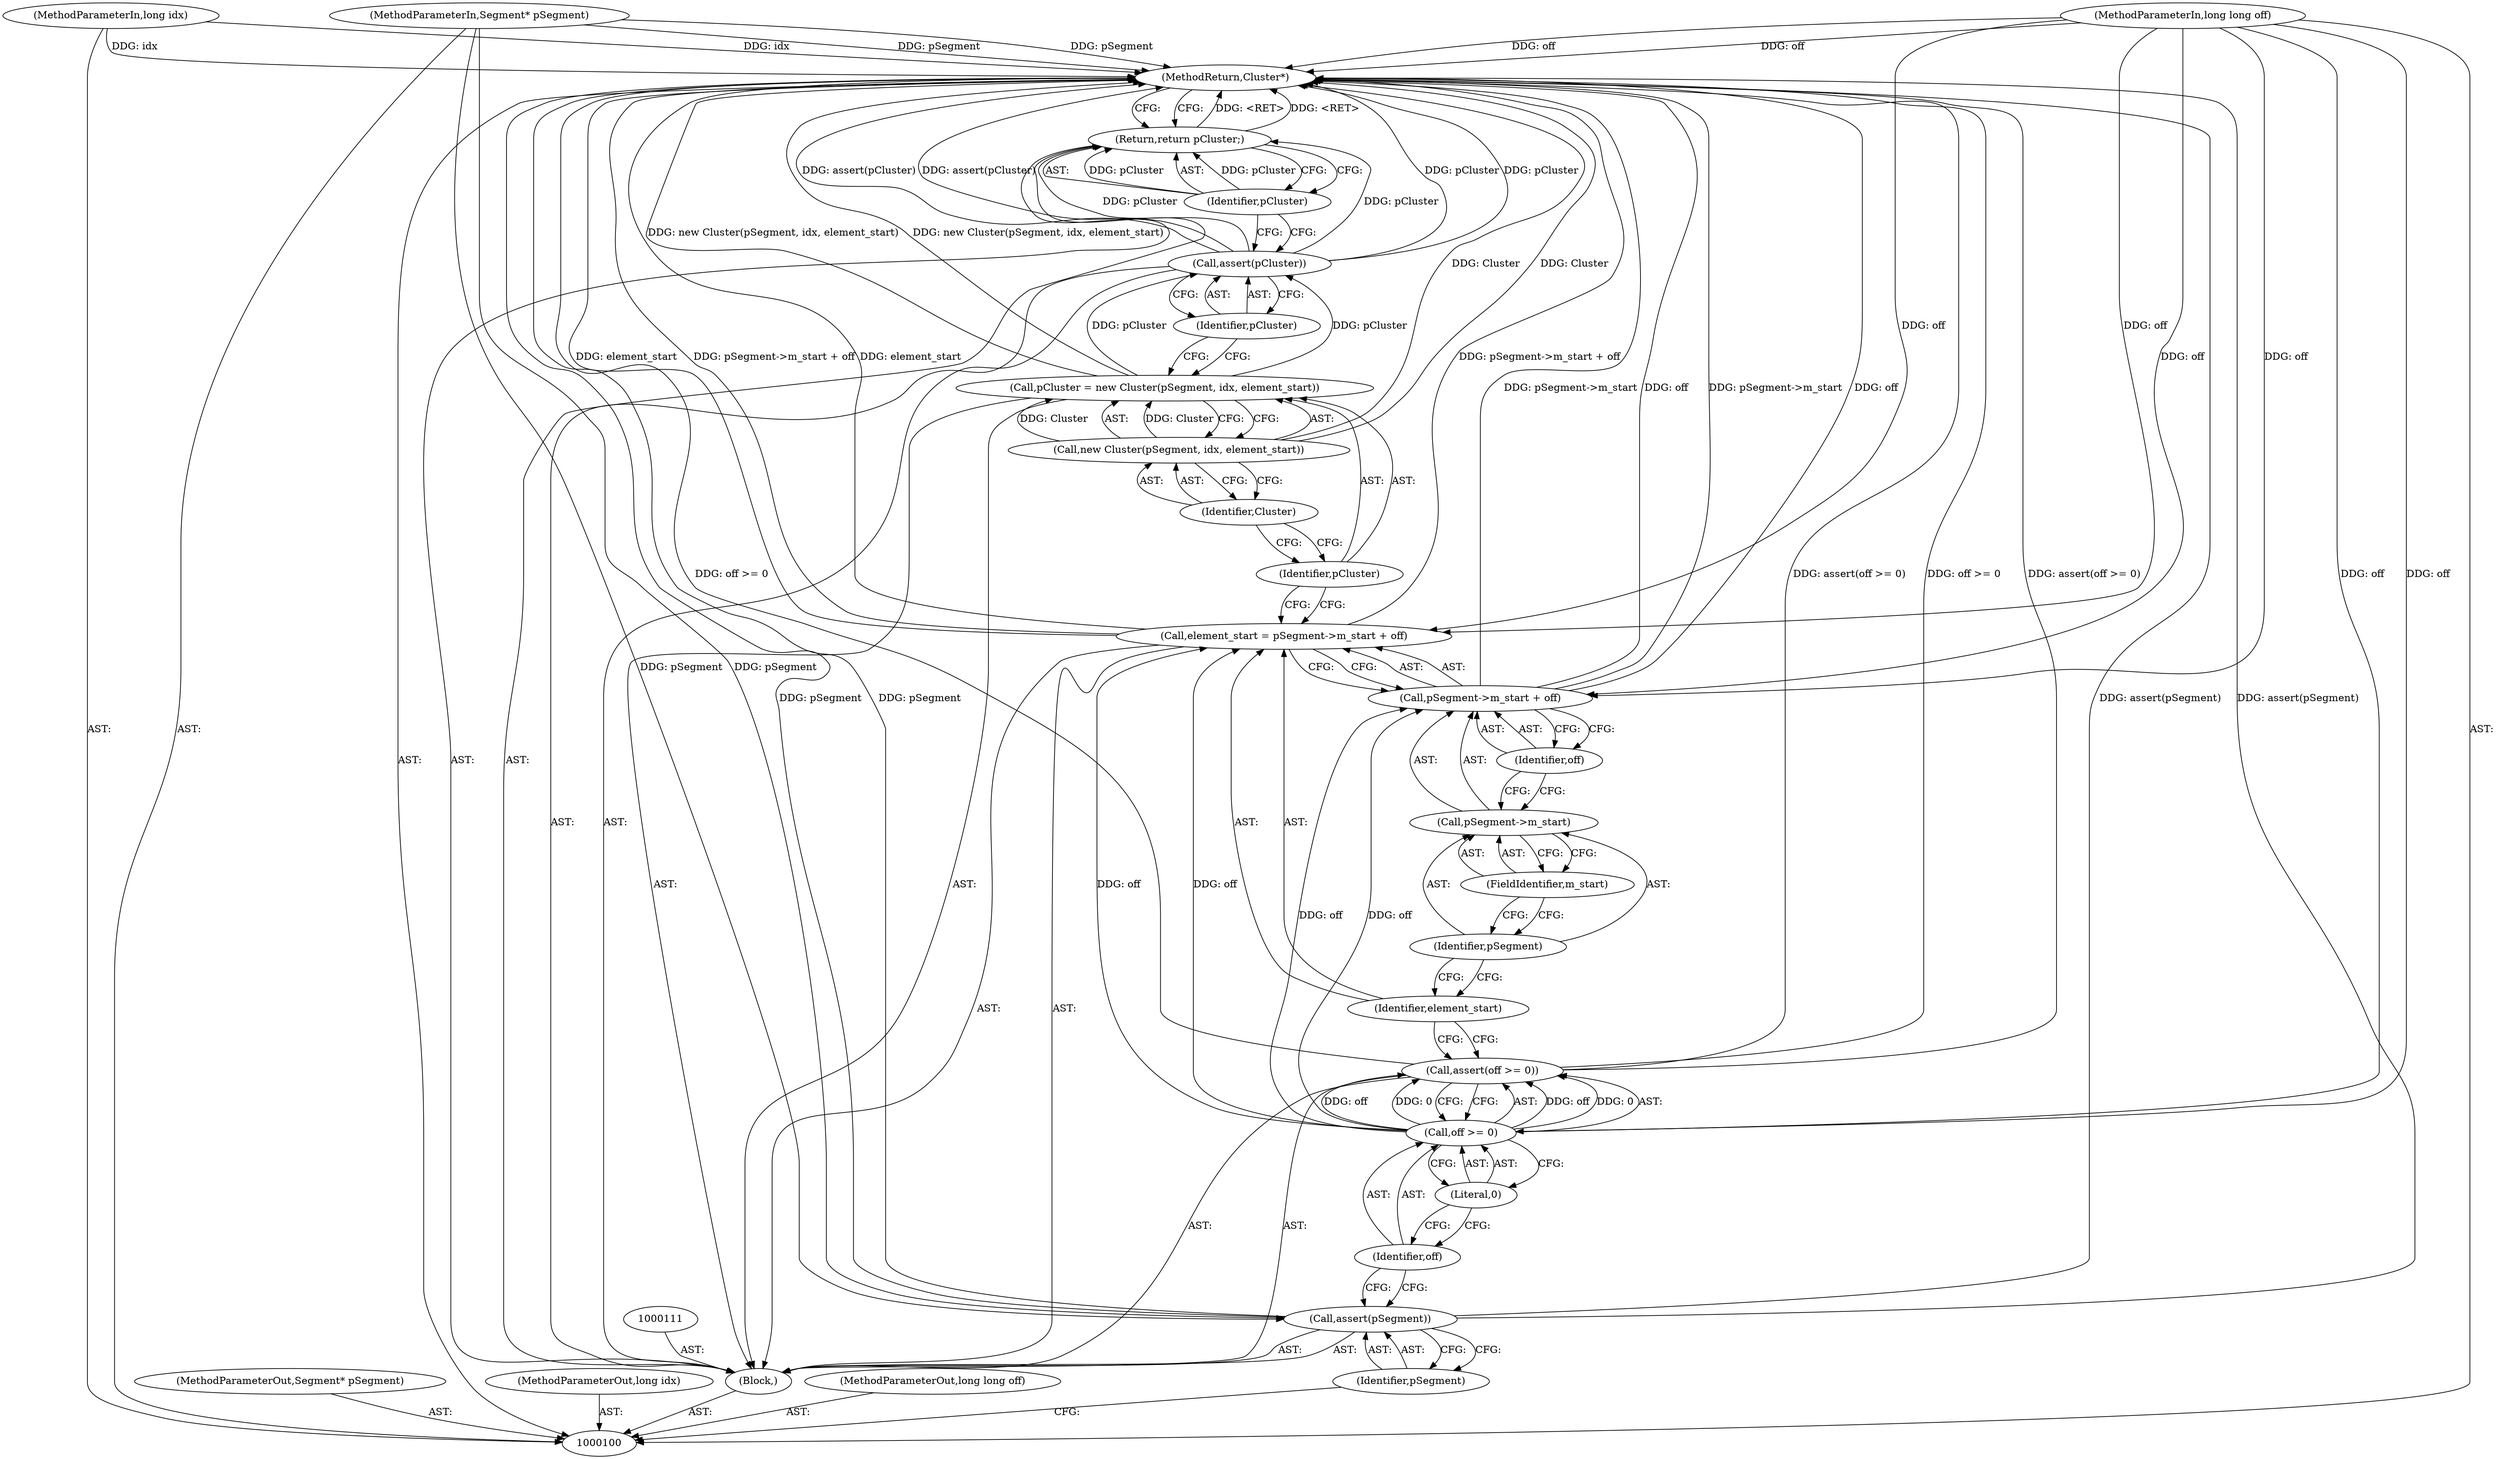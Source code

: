 digraph "1_Android_cc274e2abe8b2a6698a5c47d8aa4bb45f1f9538d_2" {
"1000127" [label="(MethodReturn,Cluster*)"];
"1000101" [label="(MethodParameterIn,Segment* pSegment)"];
"1000165" [label="(MethodParameterOut,Segment* pSegment)"];
"1000102" [label="(MethodParameterIn,long idx)"];
"1000166" [label="(MethodParameterOut,long idx)"];
"1000103" [label="(MethodParameterIn,long long off)"];
"1000167" [label="(MethodParameterOut,long long off)"];
"1000126" [label="(Identifier,pCluster)"];
"1000125" [label="(Return,return pCluster;)"];
"1000104" [label="(Block,)"];
"1000105" [label="(Call,assert(pSegment))"];
"1000106" [label="(Identifier,pSegment)"];
"1000110" [label="(Literal,0)"];
"1000107" [label="(Call,assert(off >= 0))"];
"1000108" [label="(Call,off >= 0)"];
"1000109" [label="(Identifier,off)"];
"1000112" [label="(Call,element_start = pSegment->m_start + off)"];
"1000113" [label="(Identifier,element_start)"];
"1000114" [label="(Call,pSegment->m_start + off)"];
"1000115" [label="(Call,pSegment->m_start)"];
"1000116" [label="(Identifier,pSegment)"];
"1000117" [label="(FieldIdentifier,m_start)"];
"1000118" [label="(Identifier,off)"];
"1000119" [label="(Call,pCluster = new Cluster(pSegment, idx, element_start))"];
"1000120" [label="(Identifier,pCluster)"];
"1000121" [label="(Call,new Cluster(pSegment, idx, element_start))"];
"1000122" [label="(Identifier,Cluster)"];
"1000123" [label="(Call,assert(pCluster))"];
"1000124" [label="(Identifier,pCluster)"];
"1000127" -> "1000100"  [label="AST: "];
"1000127" -> "1000125"  [label="CFG: "];
"1000107" -> "1000127"  [label="DDG: off >= 0"];
"1000107" -> "1000127"  [label="DDG: assert(off >= 0)"];
"1000105" -> "1000127"  [label="DDG: assert(pSegment)"];
"1000105" -> "1000127"  [label="DDG: pSegment"];
"1000112" -> "1000127"  [label="DDG: pSegment->m_start + off"];
"1000112" -> "1000127"  [label="DDG: element_start"];
"1000123" -> "1000127"  [label="DDG: assert(pCluster)"];
"1000123" -> "1000127"  [label="DDG: pCluster"];
"1000103" -> "1000127"  [label="DDG: off"];
"1000114" -> "1000127"  [label="DDG: off"];
"1000114" -> "1000127"  [label="DDG: pSegment->m_start"];
"1000121" -> "1000127"  [label="DDG: Cluster"];
"1000119" -> "1000127"  [label="DDG: new Cluster(pSegment, idx, element_start)"];
"1000102" -> "1000127"  [label="DDG: idx"];
"1000101" -> "1000127"  [label="DDG: pSegment"];
"1000125" -> "1000127"  [label="DDG: <RET>"];
"1000101" -> "1000100"  [label="AST: "];
"1000101" -> "1000127"  [label="DDG: pSegment"];
"1000101" -> "1000105"  [label="DDG: pSegment"];
"1000165" -> "1000100"  [label="AST: "];
"1000102" -> "1000100"  [label="AST: "];
"1000102" -> "1000127"  [label="DDG: idx"];
"1000166" -> "1000100"  [label="AST: "];
"1000103" -> "1000100"  [label="AST: "];
"1000103" -> "1000127"  [label="DDG: off"];
"1000103" -> "1000108"  [label="DDG: off"];
"1000103" -> "1000112"  [label="DDG: off"];
"1000103" -> "1000114"  [label="DDG: off"];
"1000167" -> "1000100"  [label="AST: "];
"1000126" -> "1000125"  [label="AST: "];
"1000126" -> "1000123"  [label="CFG: "];
"1000125" -> "1000126"  [label="CFG: "];
"1000126" -> "1000125"  [label="DDG: pCluster"];
"1000125" -> "1000104"  [label="AST: "];
"1000125" -> "1000126"  [label="CFG: "];
"1000126" -> "1000125"  [label="AST: "];
"1000127" -> "1000125"  [label="CFG: "];
"1000125" -> "1000127"  [label="DDG: <RET>"];
"1000126" -> "1000125"  [label="DDG: pCluster"];
"1000123" -> "1000125"  [label="DDG: pCluster"];
"1000104" -> "1000100"  [label="AST: "];
"1000105" -> "1000104"  [label="AST: "];
"1000107" -> "1000104"  [label="AST: "];
"1000111" -> "1000104"  [label="AST: "];
"1000112" -> "1000104"  [label="AST: "];
"1000119" -> "1000104"  [label="AST: "];
"1000123" -> "1000104"  [label="AST: "];
"1000125" -> "1000104"  [label="AST: "];
"1000105" -> "1000104"  [label="AST: "];
"1000105" -> "1000106"  [label="CFG: "];
"1000106" -> "1000105"  [label="AST: "];
"1000109" -> "1000105"  [label="CFG: "];
"1000105" -> "1000127"  [label="DDG: assert(pSegment)"];
"1000105" -> "1000127"  [label="DDG: pSegment"];
"1000101" -> "1000105"  [label="DDG: pSegment"];
"1000106" -> "1000105"  [label="AST: "];
"1000106" -> "1000100"  [label="CFG: "];
"1000105" -> "1000106"  [label="CFG: "];
"1000110" -> "1000108"  [label="AST: "];
"1000110" -> "1000109"  [label="CFG: "];
"1000108" -> "1000110"  [label="CFG: "];
"1000107" -> "1000104"  [label="AST: "];
"1000107" -> "1000108"  [label="CFG: "];
"1000108" -> "1000107"  [label="AST: "];
"1000113" -> "1000107"  [label="CFG: "];
"1000107" -> "1000127"  [label="DDG: off >= 0"];
"1000107" -> "1000127"  [label="DDG: assert(off >= 0)"];
"1000108" -> "1000107"  [label="DDG: off"];
"1000108" -> "1000107"  [label="DDG: 0"];
"1000108" -> "1000107"  [label="AST: "];
"1000108" -> "1000110"  [label="CFG: "];
"1000109" -> "1000108"  [label="AST: "];
"1000110" -> "1000108"  [label="AST: "];
"1000107" -> "1000108"  [label="CFG: "];
"1000108" -> "1000107"  [label="DDG: off"];
"1000108" -> "1000107"  [label="DDG: 0"];
"1000103" -> "1000108"  [label="DDG: off"];
"1000108" -> "1000112"  [label="DDG: off"];
"1000108" -> "1000114"  [label="DDG: off"];
"1000109" -> "1000108"  [label="AST: "];
"1000109" -> "1000105"  [label="CFG: "];
"1000110" -> "1000109"  [label="CFG: "];
"1000112" -> "1000104"  [label="AST: "];
"1000112" -> "1000114"  [label="CFG: "];
"1000113" -> "1000112"  [label="AST: "];
"1000114" -> "1000112"  [label="AST: "];
"1000120" -> "1000112"  [label="CFG: "];
"1000112" -> "1000127"  [label="DDG: pSegment->m_start + off"];
"1000112" -> "1000127"  [label="DDG: element_start"];
"1000108" -> "1000112"  [label="DDG: off"];
"1000103" -> "1000112"  [label="DDG: off"];
"1000113" -> "1000112"  [label="AST: "];
"1000113" -> "1000107"  [label="CFG: "];
"1000116" -> "1000113"  [label="CFG: "];
"1000114" -> "1000112"  [label="AST: "];
"1000114" -> "1000118"  [label="CFG: "];
"1000115" -> "1000114"  [label="AST: "];
"1000118" -> "1000114"  [label="AST: "];
"1000112" -> "1000114"  [label="CFG: "];
"1000114" -> "1000127"  [label="DDG: off"];
"1000114" -> "1000127"  [label="DDG: pSegment->m_start"];
"1000108" -> "1000114"  [label="DDG: off"];
"1000103" -> "1000114"  [label="DDG: off"];
"1000115" -> "1000114"  [label="AST: "];
"1000115" -> "1000117"  [label="CFG: "];
"1000116" -> "1000115"  [label="AST: "];
"1000117" -> "1000115"  [label="AST: "];
"1000118" -> "1000115"  [label="CFG: "];
"1000116" -> "1000115"  [label="AST: "];
"1000116" -> "1000113"  [label="CFG: "];
"1000117" -> "1000116"  [label="CFG: "];
"1000117" -> "1000115"  [label="AST: "];
"1000117" -> "1000116"  [label="CFG: "];
"1000115" -> "1000117"  [label="CFG: "];
"1000118" -> "1000114"  [label="AST: "];
"1000118" -> "1000115"  [label="CFG: "];
"1000114" -> "1000118"  [label="CFG: "];
"1000119" -> "1000104"  [label="AST: "];
"1000119" -> "1000121"  [label="CFG: "];
"1000120" -> "1000119"  [label="AST: "];
"1000121" -> "1000119"  [label="AST: "];
"1000124" -> "1000119"  [label="CFG: "];
"1000119" -> "1000127"  [label="DDG: new Cluster(pSegment, idx, element_start)"];
"1000121" -> "1000119"  [label="DDG: Cluster"];
"1000119" -> "1000123"  [label="DDG: pCluster"];
"1000120" -> "1000119"  [label="AST: "];
"1000120" -> "1000112"  [label="CFG: "];
"1000122" -> "1000120"  [label="CFG: "];
"1000121" -> "1000119"  [label="AST: "];
"1000121" -> "1000122"  [label="CFG: "];
"1000122" -> "1000121"  [label="AST: "];
"1000119" -> "1000121"  [label="CFG: "];
"1000121" -> "1000127"  [label="DDG: Cluster"];
"1000121" -> "1000119"  [label="DDG: Cluster"];
"1000122" -> "1000121"  [label="AST: "];
"1000122" -> "1000120"  [label="CFG: "];
"1000121" -> "1000122"  [label="CFG: "];
"1000123" -> "1000104"  [label="AST: "];
"1000123" -> "1000124"  [label="CFG: "];
"1000124" -> "1000123"  [label="AST: "];
"1000126" -> "1000123"  [label="CFG: "];
"1000123" -> "1000127"  [label="DDG: assert(pCluster)"];
"1000123" -> "1000127"  [label="DDG: pCluster"];
"1000119" -> "1000123"  [label="DDG: pCluster"];
"1000123" -> "1000125"  [label="DDG: pCluster"];
"1000124" -> "1000123"  [label="AST: "];
"1000124" -> "1000119"  [label="CFG: "];
"1000123" -> "1000124"  [label="CFG: "];
}
